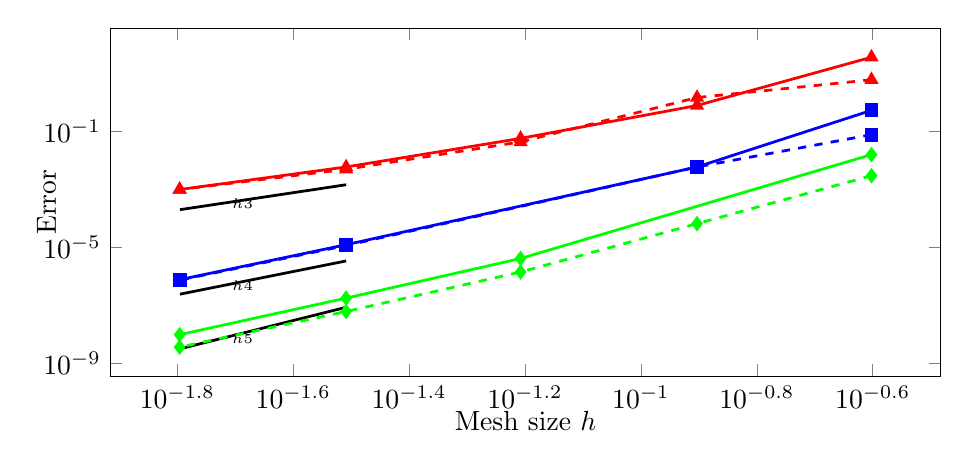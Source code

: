 \begin{tikzpicture}%
\begin{axis}[xmode=log,ymode=log,height=6cm,mark options={solid},xlabel={Mesh size $h$},ylabel={Error},ylabel style={yshift=-0.4cm},xlabel style={yshift=0.2cm},width=1\textwidth]%
\addplot[mark=diamond*,color=green,line width=1pt,solid] coordinates {%
(0.25,0.016)%
(0.125,0.0)%
(0.062,4.17e-06)%
(0.031,1.791e-07)%
(0.016,9.831e-09)%
};%
%
%
\addplot[forget plot,samples=100,line width=1pt,yshift=-0.2cm,domain={0.031:0.016},draw=black]{10.555*x^5} node[right, pos=0.75] {\tiny{$h5$}};%
\addplot[mark=square*,color=blue,line width=1pt,solid] coordinates {%
(0.25,0.539)%
(0.125,0.006)%
(0.062,0.0)%
(0.031,1.248e-05)%
(0.016,7.742e-07)%
};%
%
%
\addplot[forget plot,samples=100,line width=1pt,yshift=-0.2cm,domain={0.031:0.016},draw=black]{12.989*x^4} node[right, pos=0.75] {\tiny{$h4$}};%
\addplot[mark=triangle*,color=red,line width=1pt,solid] coordinates {%
(0.25,36.71)%
(0.125,0.792)%
(0.062,0.058)%
(0.031,0.006)%
(0.016,0.001)%
};%
%
%
\addplot[forget plot,samples=100,line width=1pt,yshift=-0.2cm,domain={0.031:0.016},draw=black]{171.429*x^3} node[right, pos=0.75] {\tiny{$h3$}};%
\addplot[mark=diamond*,color=green,line width=1pt,dashed] coordinates {%
(0.25,0.003)%
(0.125,6.64e-05)%
(0.062,1.423e-06)%
(0.031,6.177e-08)%
(0.016,3.645e-09)%
};%
%
%
\addplot[mark=square*,color=blue,line width=1pt,dashed] coordinates {%
(0.25,0.078)%
(0.125,0.006)%
(0.062,0.0)%
(0.031,1.171e-05)%
(0.016,7.468e-07)%
};%
%
%
\addplot[mark=triangle*,color=red,line width=1pt,dashed] coordinates {%
(0.25,6.108)%
(0.125,1.491)%
(0.062,0.044)%
(0.031,0.005)%
(0.016,0.001)%
};%
%
%
\end{axis}%
\end{tikzpicture}%
